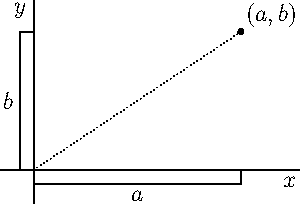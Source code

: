 size(150,0);
import graph;
xaxis("$x$");
yaxis("$y$");
draw((0,0)--(3,2),dotted);
dot((3,2));
label("$(a,b)$",(3,2),NE);
draw((0,0)--(0,-0.2)--(3,-0.2)--(3,0));
draw((0,0)--(-0.2,0)--(-0.2,2)--(0,2));
label("$a$",(1.5,-0.2),S);
label("$b$",(-0.2,1),W);
